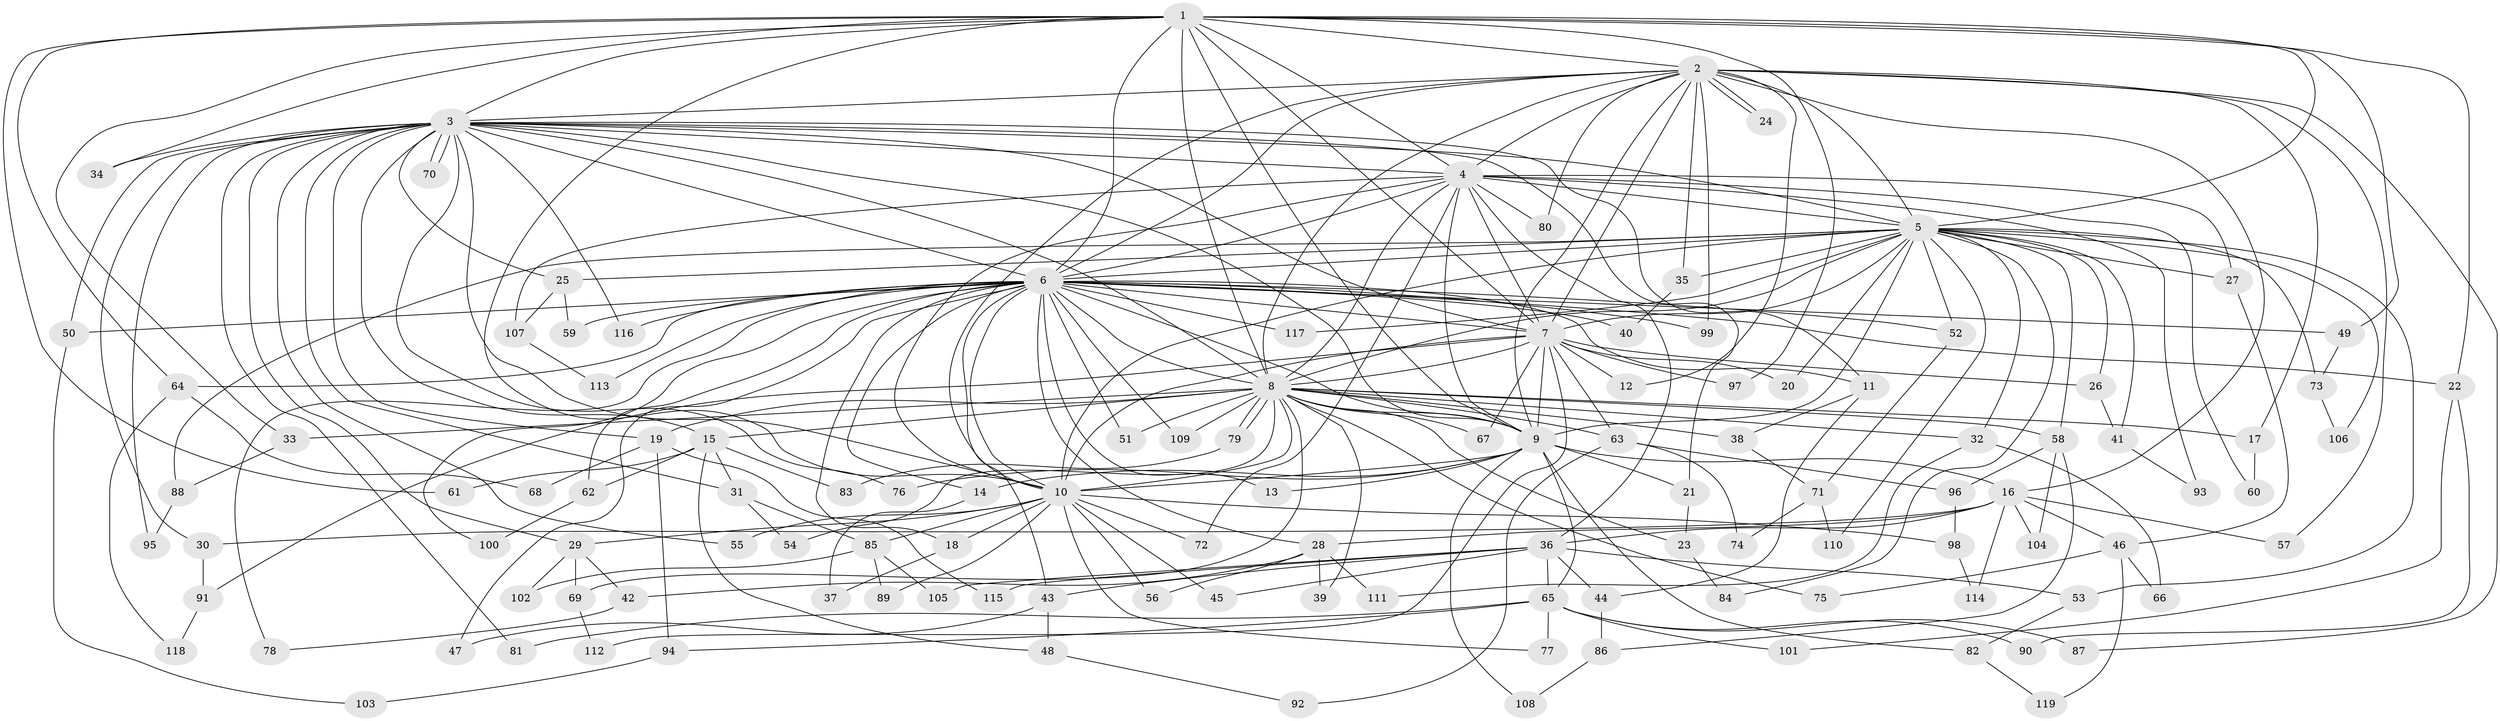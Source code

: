 // Generated by graph-tools (version 1.1) at 2025/25/03/09/25 03:25:48]
// undirected, 119 vertices, 263 edges
graph export_dot {
graph [start="1"]
  node [color=gray90,style=filled];
  1;
  2;
  3;
  4;
  5;
  6;
  7;
  8;
  9;
  10;
  11;
  12;
  13;
  14;
  15;
  16;
  17;
  18;
  19;
  20;
  21;
  22;
  23;
  24;
  25;
  26;
  27;
  28;
  29;
  30;
  31;
  32;
  33;
  34;
  35;
  36;
  37;
  38;
  39;
  40;
  41;
  42;
  43;
  44;
  45;
  46;
  47;
  48;
  49;
  50;
  51;
  52;
  53;
  54;
  55;
  56;
  57;
  58;
  59;
  60;
  61;
  62;
  63;
  64;
  65;
  66;
  67;
  68;
  69;
  70;
  71;
  72;
  73;
  74;
  75;
  76;
  77;
  78;
  79;
  80;
  81;
  82;
  83;
  84;
  85;
  86;
  87;
  88;
  89;
  90;
  91;
  92;
  93;
  94;
  95;
  96;
  97;
  98;
  99;
  100;
  101;
  102;
  103;
  104;
  105;
  106;
  107;
  108;
  109;
  110;
  111;
  112;
  113;
  114;
  115;
  116;
  117;
  118;
  119;
  1 -- 2;
  1 -- 3;
  1 -- 4;
  1 -- 5;
  1 -- 6;
  1 -- 7;
  1 -- 8;
  1 -- 9;
  1 -- 10;
  1 -- 22;
  1 -- 33;
  1 -- 34;
  1 -- 49;
  1 -- 61;
  1 -- 64;
  1 -- 97;
  2 -- 3;
  2 -- 4;
  2 -- 5;
  2 -- 6;
  2 -- 7;
  2 -- 8;
  2 -- 9;
  2 -- 10;
  2 -- 12;
  2 -- 16;
  2 -- 17;
  2 -- 24;
  2 -- 24;
  2 -- 35;
  2 -- 57;
  2 -- 80;
  2 -- 87;
  2 -- 99;
  3 -- 4;
  3 -- 5;
  3 -- 6;
  3 -- 7;
  3 -- 8;
  3 -- 9;
  3 -- 10;
  3 -- 11;
  3 -- 15;
  3 -- 19;
  3 -- 21;
  3 -- 25;
  3 -- 29;
  3 -- 30;
  3 -- 31;
  3 -- 34;
  3 -- 50;
  3 -- 55;
  3 -- 70;
  3 -- 70;
  3 -- 76;
  3 -- 81;
  3 -- 95;
  3 -- 116;
  4 -- 5;
  4 -- 6;
  4 -- 7;
  4 -- 8;
  4 -- 9;
  4 -- 10;
  4 -- 27;
  4 -- 36;
  4 -- 60;
  4 -- 72;
  4 -- 80;
  4 -- 93;
  4 -- 107;
  5 -- 6;
  5 -- 7;
  5 -- 8;
  5 -- 9;
  5 -- 10;
  5 -- 20;
  5 -- 25;
  5 -- 26;
  5 -- 27;
  5 -- 32;
  5 -- 35;
  5 -- 41;
  5 -- 52;
  5 -- 53;
  5 -- 58;
  5 -- 73;
  5 -- 84;
  5 -- 88;
  5 -- 106;
  5 -- 110;
  5 -- 117;
  6 -- 7;
  6 -- 8;
  6 -- 9;
  6 -- 10;
  6 -- 11;
  6 -- 13;
  6 -- 14;
  6 -- 18;
  6 -- 22;
  6 -- 28;
  6 -- 40;
  6 -- 43;
  6 -- 47;
  6 -- 49;
  6 -- 50;
  6 -- 51;
  6 -- 52;
  6 -- 59;
  6 -- 62;
  6 -- 64;
  6 -- 78;
  6 -- 99;
  6 -- 100;
  6 -- 109;
  6 -- 113;
  6 -- 116;
  6 -- 117;
  7 -- 8;
  7 -- 9;
  7 -- 10;
  7 -- 12;
  7 -- 20;
  7 -- 26;
  7 -- 63;
  7 -- 67;
  7 -- 91;
  7 -- 97;
  7 -- 112;
  8 -- 9;
  8 -- 10;
  8 -- 15;
  8 -- 17;
  8 -- 19;
  8 -- 23;
  8 -- 32;
  8 -- 33;
  8 -- 38;
  8 -- 39;
  8 -- 51;
  8 -- 54;
  8 -- 58;
  8 -- 63;
  8 -- 67;
  8 -- 69;
  8 -- 75;
  8 -- 79;
  8 -- 79;
  8 -- 109;
  9 -- 10;
  9 -- 13;
  9 -- 14;
  9 -- 16;
  9 -- 21;
  9 -- 65;
  9 -- 76;
  9 -- 82;
  9 -- 108;
  10 -- 18;
  10 -- 29;
  10 -- 45;
  10 -- 55;
  10 -- 56;
  10 -- 72;
  10 -- 77;
  10 -- 85;
  10 -- 89;
  10 -- 98;
  11 -- 38;
  11 -- 44;
  14 -- 37;
  15 -- 31;
  15 -- 48;
  15 -- 61;
  15 -- 62;
  15 -- 83;
  16 -- 28;
  16 -- 30;
  16 -- 36;
  16 -- 46;
  16 -- 57;
  16 -- 104;
  16 -- 114;
  17 -- 60;
  18 -- 37;
  19 -- 68;
  19 -- 94;
  19 -- 115;
  21 -- 23;
  22 -- 90;
  22 -- 101;
  23 -- 84;
  25 -- 59;
  25 -- 107;
  26 -- 41;
  27 -- 46;
  28 -- 39;
  28 -- 42;
  28 -- 56;
  28 -- 111;
  29 -- 42;
  29 -- 69;
  29 -- 102;
  30 -- 91;
  31 -- 54;
  31 -- 85;
  32 -- 66;
  32 -- 111;
  33 -- 88;
  35 -- 40;
  36 -- 43;
  36 -- 44;
  36 -- 45;
  36 -- 53;
  36 -- 65;
  36 -- 105;
  36 -- 115;
  38 -- 71;
  41 -- 93;
  42 -- 78;
  43 -- 47;
  43 -- 48;
  44 -- 86;
  46 -- 66;
  46 -- 75;
  46 -- 119;
  48 -- 92;
  49 -- 73;
  50 -- 103;
  52 -- 71;
  53 -- 82;
  58 -- 86;
  58 -- 96;
  58 -- 104;
  62 -- 100;
  63 -- 74;
  63 -- 92;
  63 -- 96;
  64 -- 68;
  64 -- 118;
  65 -- 77;
  65 -- 81;
  65 -- 87;
  65 -- 90;
  65 -- 94;
  65 -- 101;
  69 -- 112;
  71 -- 74;
  71 -- 110;
  73 -- 106;
  79 -- 83;
  82 -- 119;
  85 -- 89;
  85 -- 102;
  85 -- 105;
  86 -- 108;
  88 -- 95;
  91 -- 118;
  94 -- 103;
  96 -- 98;
  98 -- 114;
  107 -- 113;
}
